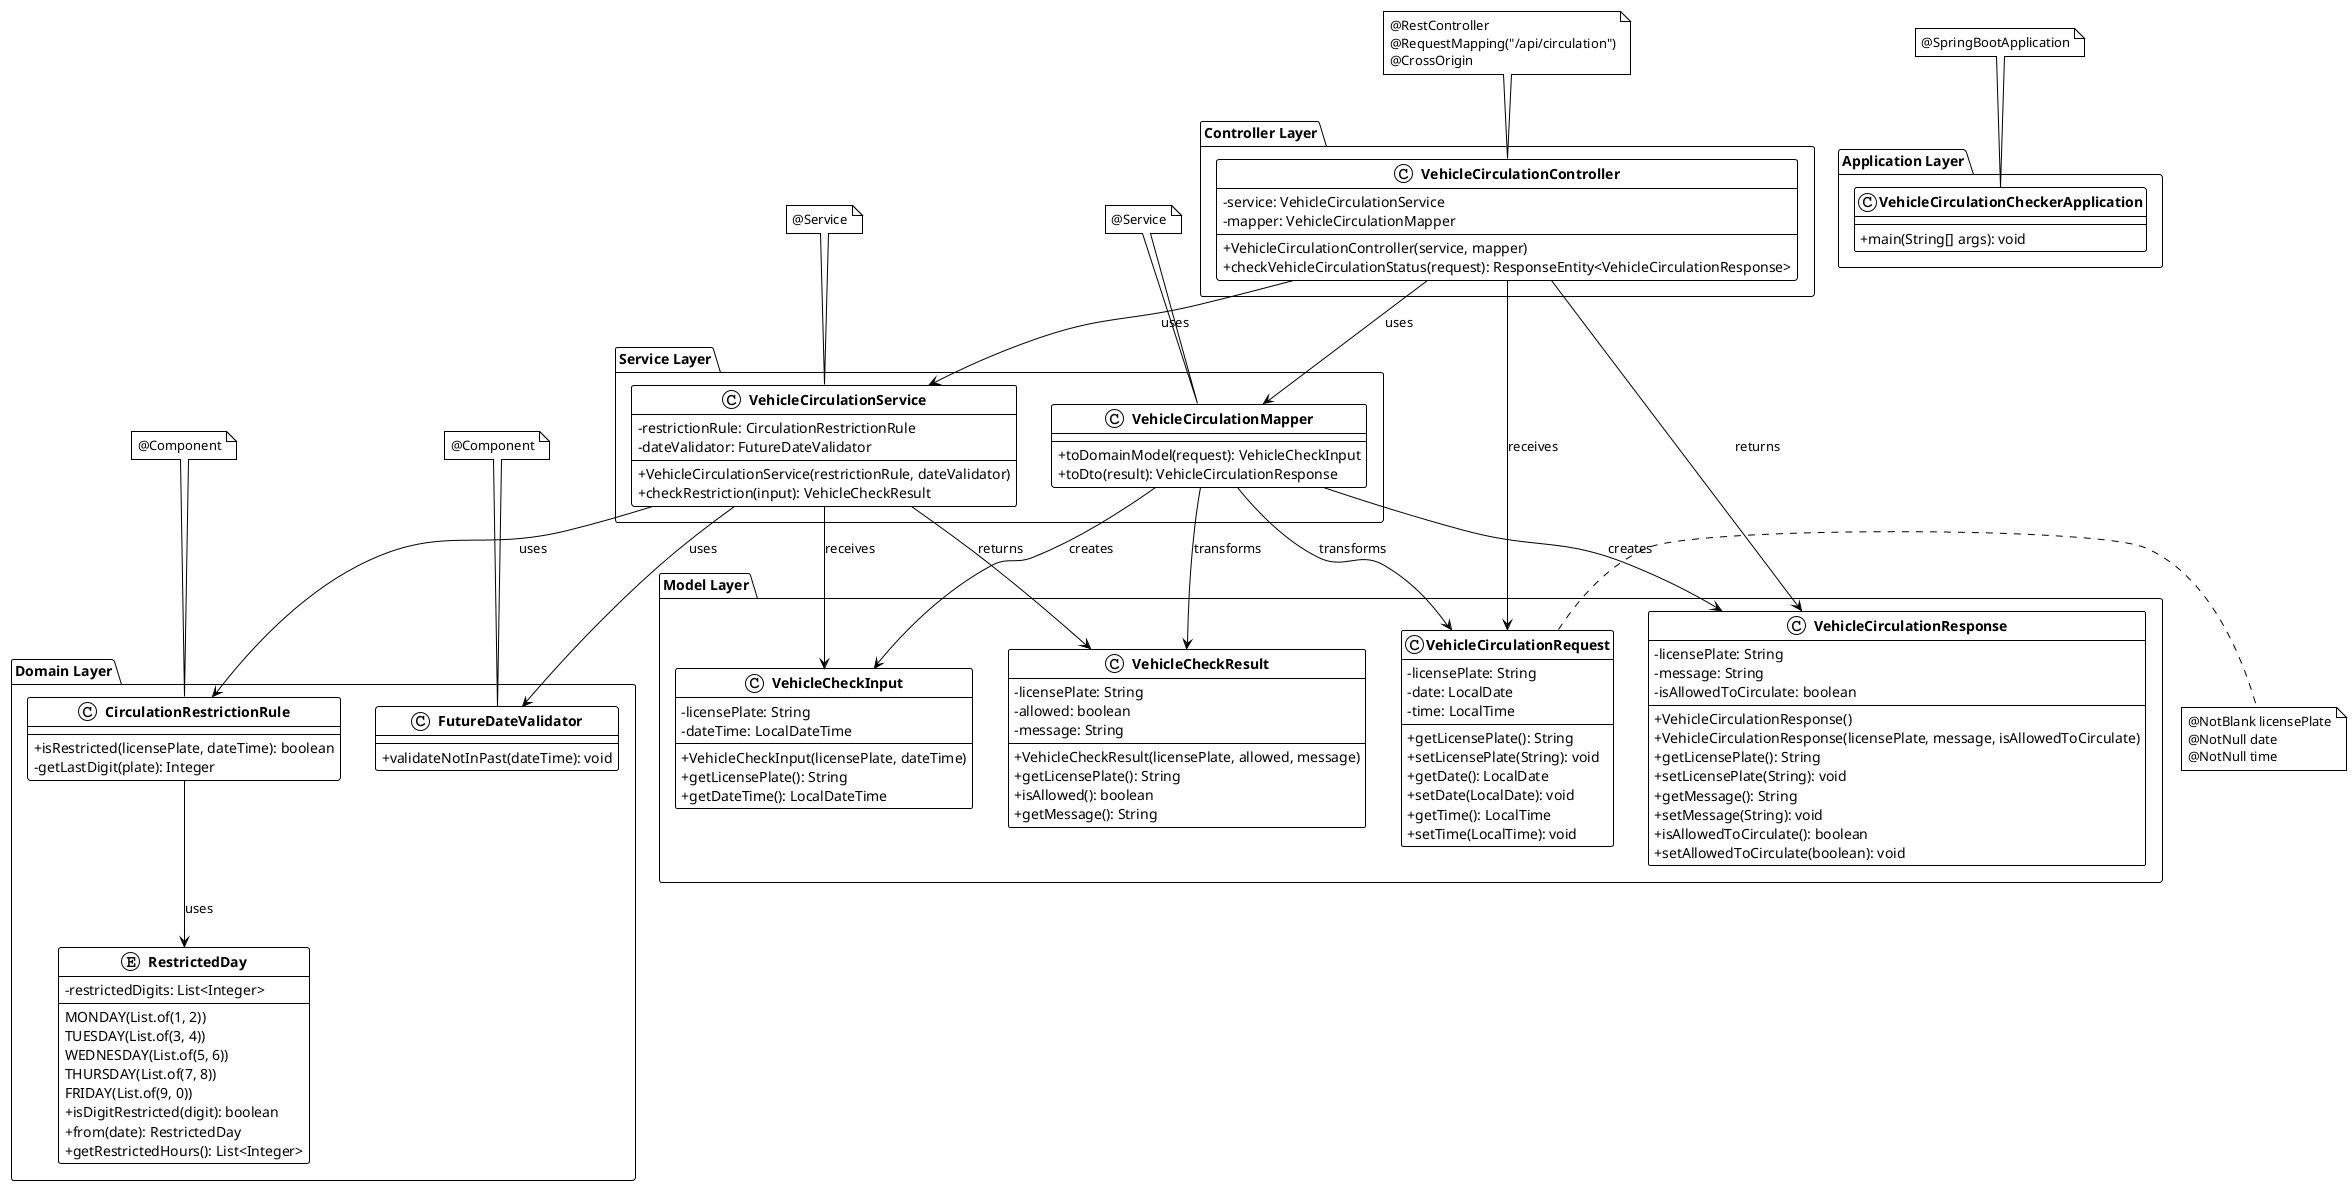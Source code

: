 @startuml VehicleCirculationSystem

!theme plain
skinparam classAttributeIconSize 0
skinparam classFontStyle bold

package "Application Layer" {
    class VehicleCirculationCheckerApplication {
        +main(String[] args): void
    }
}

package "Controller Layer" {
    class VehicleCirculationController {
        -service: VehicleCirculationService
        -mapper: VehicleCirculationMapper
        +VehicleCirculationController(service, mapper)
        +checkVehicleCirculationStatus(request): ResponseEntity<VehicleCirculationResponse>
    }
}

package "Service Layer" {
    class VehicleCirculationService {
        -restrictionRule: CirculationRestrictionRule
        -dateValidator: FutureDateValidator
        +VehicleCirculationService(restrictionRule, dateValidator)
        +checkRestriction(input): VehicleCheckResult
    }
    
    class VehicleCirculationMapper {
        +toDomainModel(request): VehicleCheckInput
        +toDto(result): VehicleCirculationResponse
    }
}

package "Domain Layer" {
    class CirculationRestrictionRule {
        +isRestricted(licensePlate, dateTime): boolean
        -getLastDigit(plate): Integer
    }
    
    class FutureDateValidator {
        +validateNotInPast(dateTime): void
    }
    
    enum RestrictedDay {
        MONDAY(List.of(1, 2))
        TUESDAY(List.of(3, 4))
        WEDNESDAY(List.of(5, 6))
        THURSDAY(List.of(7, 8))
        FRIDAY(List.of(9, 0))
        -restrictedDigits: List<Integer>
        +isDigitRestricted(digit): boolean
        +from(date): RestrictedDay
        +getRestrictedHours(): List<Integer>
    }
}

package "Model Layer" {
    class VehicleCirculationRequest {
        -licensePlate: String
        -date: LocalDate
        -time: LocalTime
        +getLicensePlate(): String
        +setLicensePlate(String): void
        +getDate(): LocalDate
        +setDate(LocalDate): void
        +getTime(): LocalTime
        +setTime(LocalTime): void
    }
    
    class VehicleCirculationResponse {
        -licensePlate: String
        -message: String
        -isAllowedToCirculate: boolean
        +VehicleCirculationResponse()
        +VehicleCirculationResponse(licensePlate, message, isAllowedToCirculate)
        +getLicensePlate(): String
        +setLicensePlate(String): void
        +getMessage(): String
        +setMessage(String): void
        +isAllowedToCirculate(): boolean
        +setAllowedToCirculate(boolean): void
    }
    
    class VehicleCheckInput {
        -licensePlate: String
        -dateTime: LocalDateTime
        +VehicleCheckInput(licensePlate, dateTime)
        +getLicensePlate(): String
        +getDateTime(): LocalDateTime
    }
    
    class VehicleCheckResult {
        -licensePlate: String
        -allowed: boolean
        -message: String
        +VehicleCheckResult(licensePlate, allowed, message)
        +getLicensePlate(): String
        +isAllowed(): boolean
        +getMessage(): String
    }
}

' Relationships
VehicleCirculationController --> VehicleCirculationService : uses
VehicleCirculationController --> VehicleCirculationMapper : uses
VehicleCirculationController --> VehicleCirculationRequest : receives
VehicleCirculationController --> VehicleCirculationResponse : returns

VehicleCirculationService --> CirculationRestrictionRule : uses
VehicleCirculationService --> FutureDateValidator : uses
VehicleCirculationService --> VehicleCheckInput : receives
VehicleCirculationService --> VehicleCheckResult : returns

VehicleCirculationMapper --> VehicleCirculationRequest : transforms
VehicleCirculationMapper --> VehicleCheckInput : creates
VehicleCirculationMapper --> VehicleCheckResult : transforms
VehicleCirculationMapper --> VehicleCirculationResponse : creates

CirculationRestrictionRule --> RestrictedDay : uses

' Annotations
note top of VehicleCirculationController : @RestController\n@RequestMapping("/api/circulation")\n@CrossOrigin
note top of VehicleCirculationService : @Service
note top of VehicleCirculationMapper : @Service
note top of CirculationRestrictionRule : @Component
note top of FutureDateValidator : @Component
note top of VehicleCirculationCheckerApplication : @SpringBootApplication

' Validation annotations
note right of VehicleCirculationRequest : @NotBlank licensePlate\n@NotNull date\n@NotNull time

@enduml

